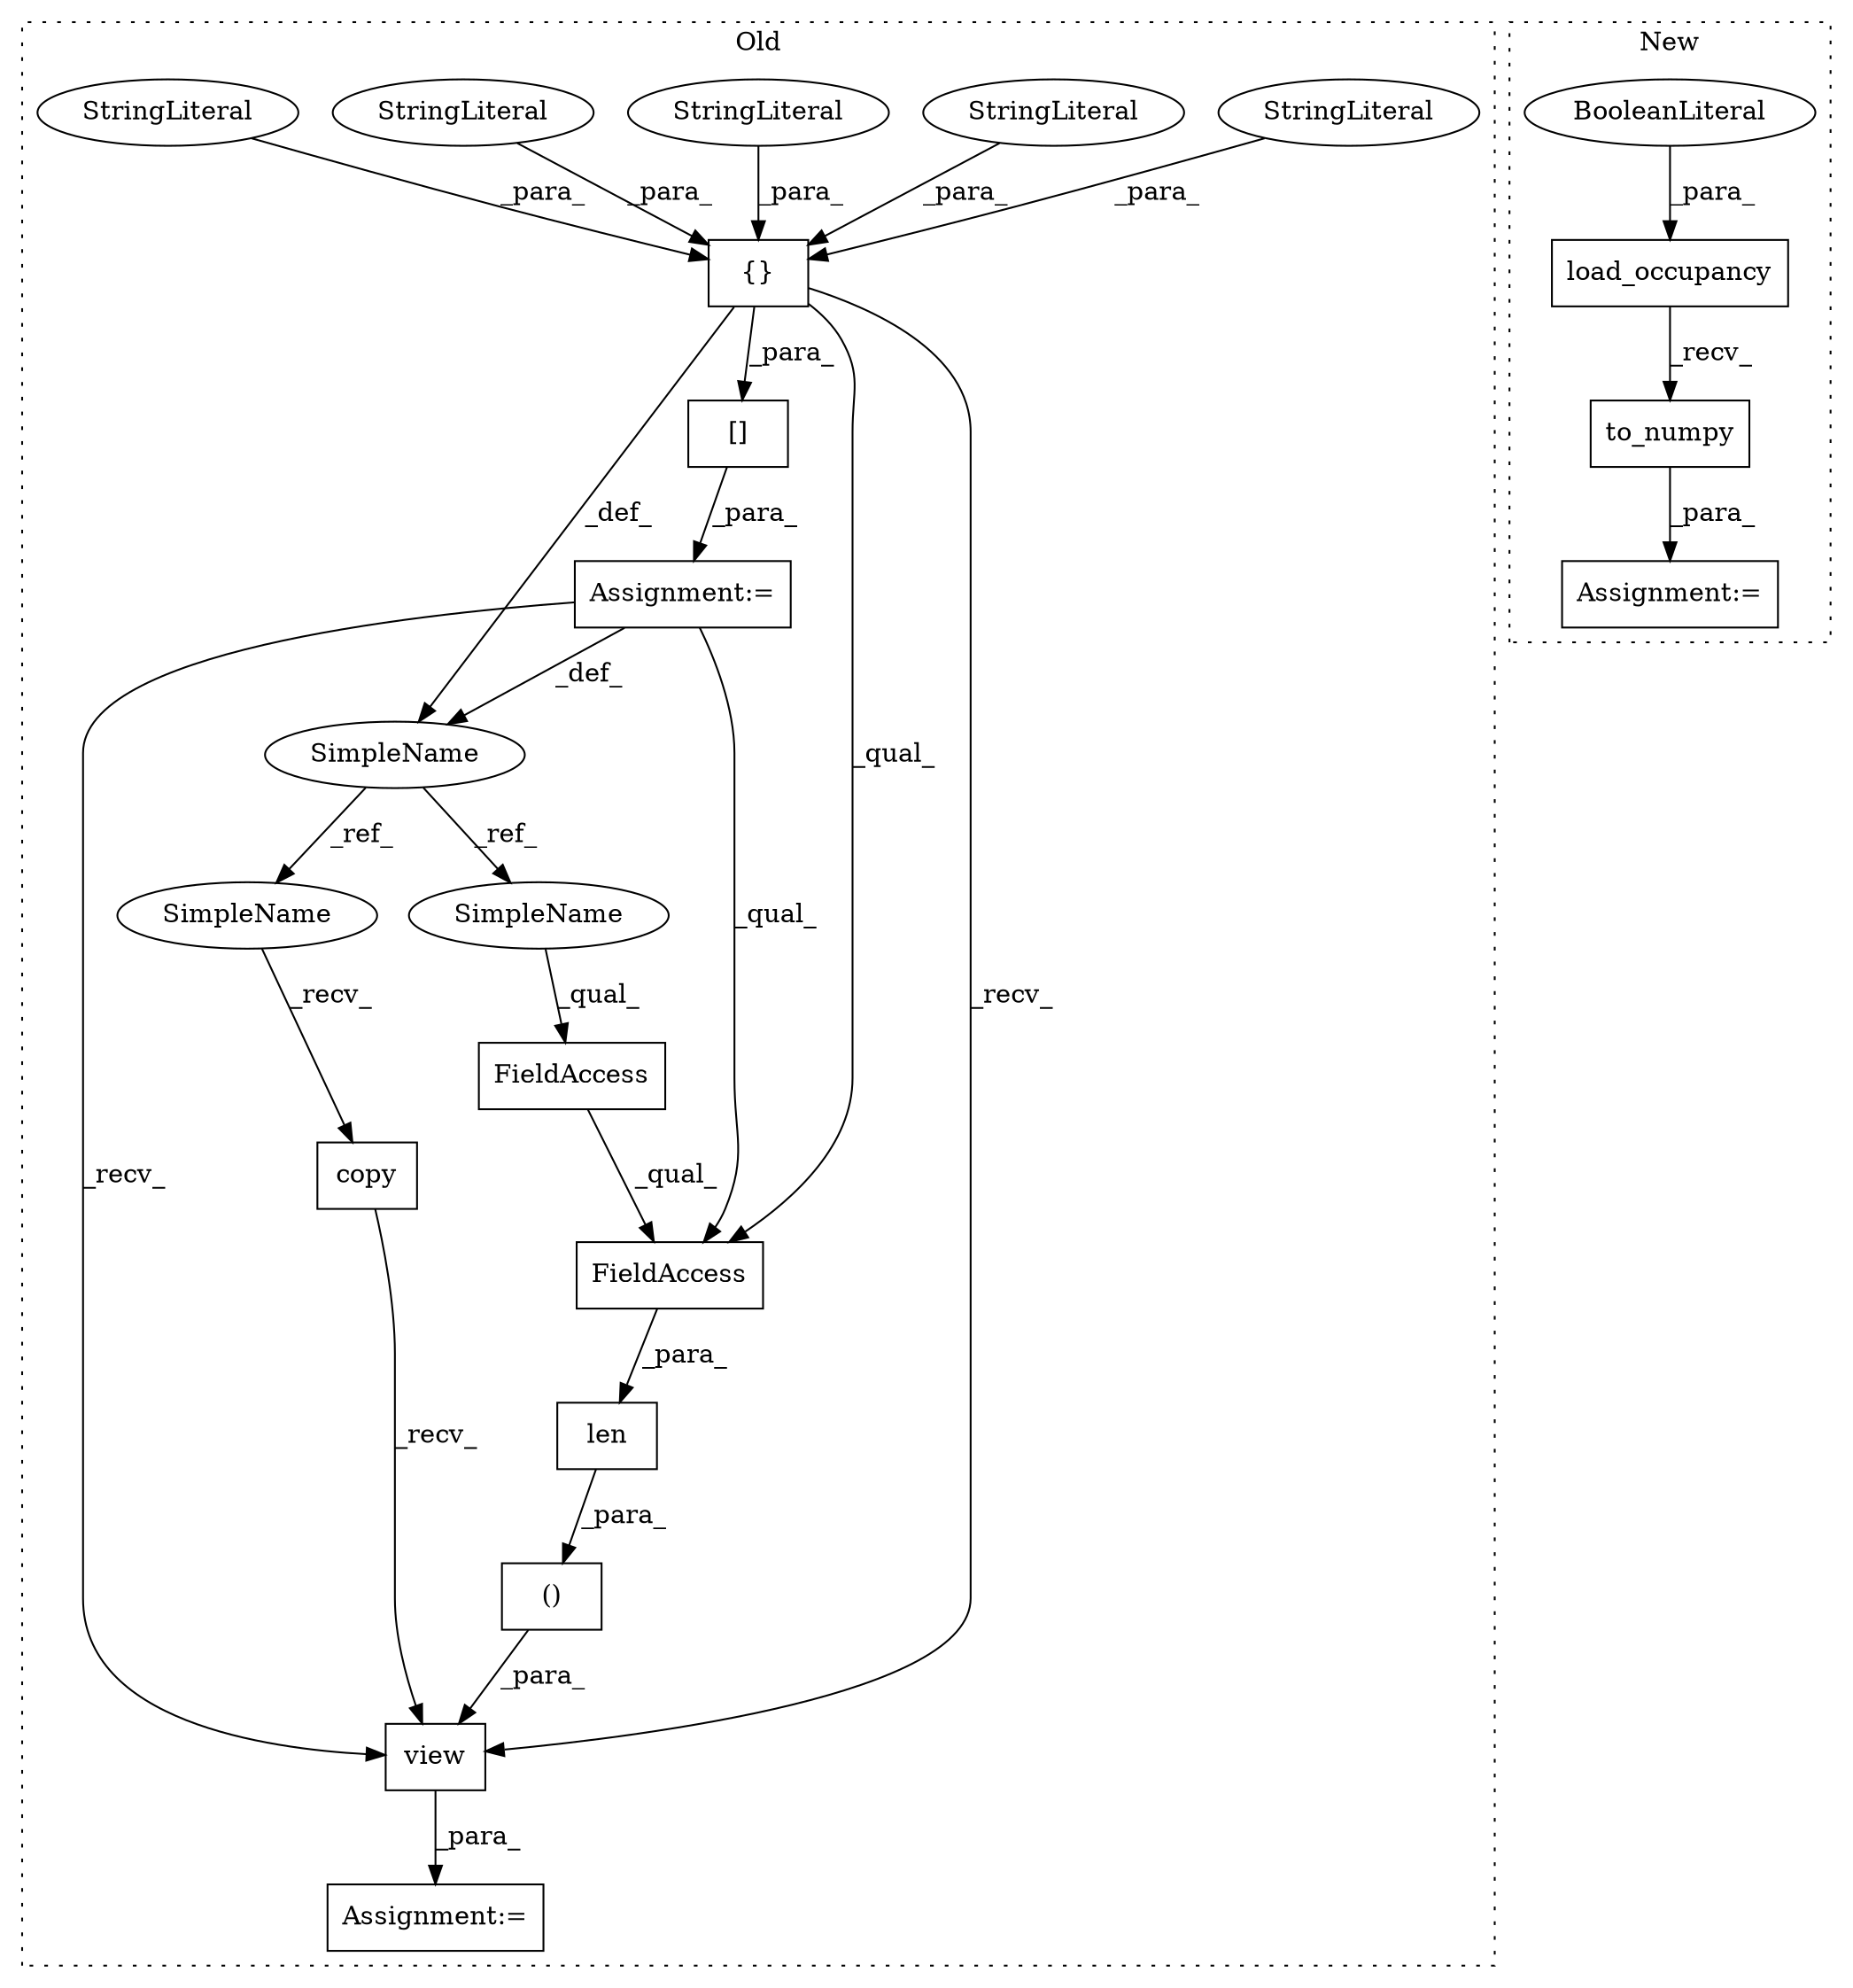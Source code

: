 digraph G {
subgraph cluster0 {
1 [label="copy" a="32" s="9547" l="6" shape="box"];
3 [label="{}" a="4" s="9451,9510" l="1,1" shape="box"];
4 [label="Assignment:=" a="7" s="9544" l="1" shape="box"];
5 [label="StringLiteral" a="45" s="9486" l="7" shape="ellipse"];
6 [label="StringLiteral" a="45" s="9452" l="13" shape="ellipse"];
7 [label="Assignment:=" a="7" s="9433" l="1" shape="box"];
9 [label="StringLiteral" a="45" s="9500" l="10" shape="ellipse"];
10 [label="StringLiteral" a="45" s="9494" l="5" shape="ellipse"];
11 [label="StringLiteral" a="45" s="9466" l="19" shape="ellipse"];
14 [label="()" a="106" s="9564" l="36" shape="box"];
15 [label="[]" a="2" s="9434,9511" l="5,1" shape="box"];
16 [label="view" a="32" s="9554,9600" l="10,2" shape="box"];
17 [label="SimpleName" a="42" s="9432" l="1" shape="ellipse"];
18 [label="FieldAccess" a="22" s="9586" l="7" shape="box"];
19 [label="len" a="32" s="9582,9599" l="4,1" shape="box"];
20 [label="FieldAccess" a="22" s="9586" l="13" shape="box"];
21 [label="SimpleName" a="42" s="9545" l="1" shape="ellipse"];
22 [label="SimpleName" a="42" s="9586" l="1" shape="ellipse"];
label = "Old";
style="dotted";
}
subgraph cluster1 {
2 [label="to_numpy" a="32" s="9316" l="10" shape="box"];
8 [label="Assignment:=" a="7" s="9293" l="2" shape="box"];
12 [label="load_occupancy" a="32" s="9295,9314" l="15,1" shape="box"];
13 [label="BooleanLiteral" a="9" s="9310" l="4" shape="ellipse"];
label = "New";
style="dotted";
}
1 -> 16 [label="_recv_"];
2 -> 8 [label="_para_"];
3 -> 16 [label="_recv_"];
3 -> 20 [label="_qual_"];
3 -> 17 [label="_def_"];
3 -> 15 [label="_para_"];
5 -> 3 [label="_para_"];
6 -> 3 [label="_para_"];
7 -> 16 [label="_recv_"];
7 -> 20 [label="_qual_"];
7 -> 17 [label="_def_"];
9 -> 3 [label="_para_"];
10 -> 3 [label="_para_"];
11 -> 3 [label="_para_"];
12 -> 2 [label="_recv_"];
13 -> 12 [label="_para_"];
14 -> 16 [label="_para_"];
15 -> 7 [label="_para_"];
16 -> 4 [label="_para_"];
17 -> 22 [label="_ref_"];
17 -> 21 [label="_ref_"];
18 -> 20 [label="_qual_"];
19 -> 14 [label="_para_"];
20 -> 19 [label="_para_"];
21 -> 1 [label="_recv_"];
22 -> 18 [label="_qual_"];
}